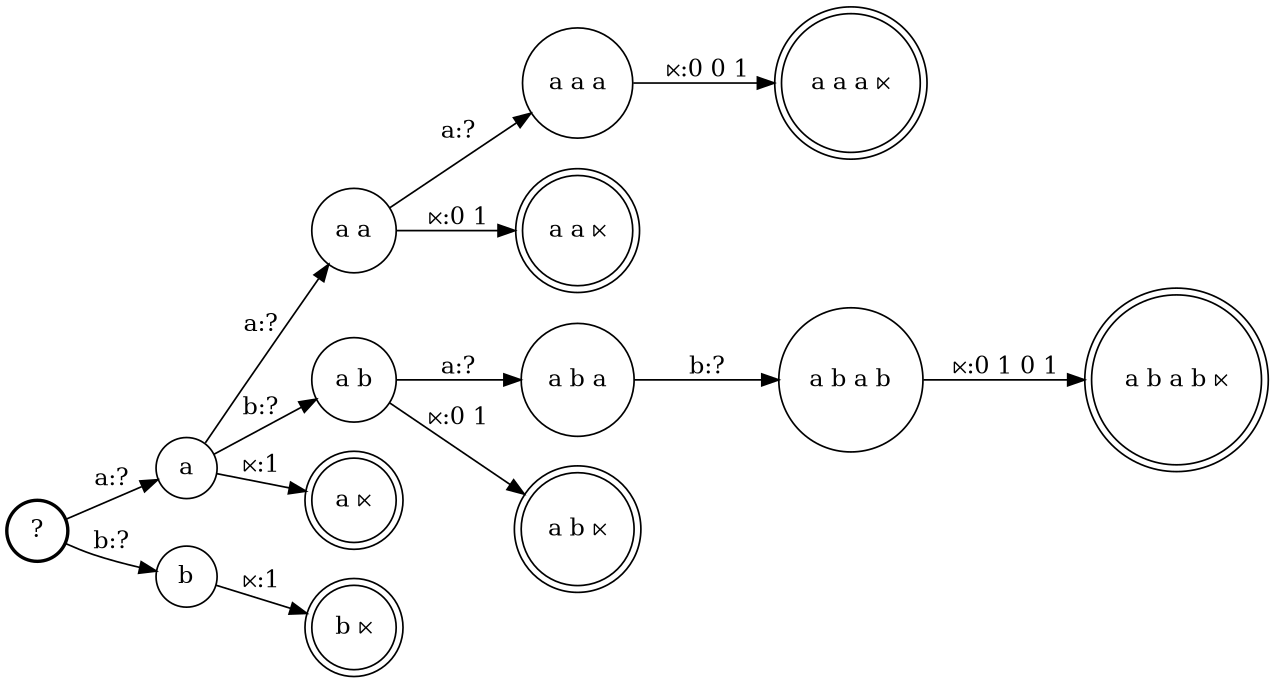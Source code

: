 digraph FST {
rankdir = LR;
size = "8.5,11";
center = 1;
orientation = Portrait;
ranksep = "0.4";
nodesep = "0.25";
0 [label = "?", shape = circle, style = bold, fontsize = 14]
	0 -> 1 [label = "a:?", fontsize = 14];
	0 -> 2 [label = "b:?", fontsize = 14];
1 [label = "a", shape = circle, style = solid, fontsize = 14]
	1 -> 3 [label = "a:?", fontsize = 14];
	1 -> 4 [label = "b:?", fontsize = 14];
	1 -> 8 [label = "⋉:1", fontsize = 14];
2 [label = "b", shape = circle, style = solid, fontsize = 14]
	2 -> 9 [label = "⋉:1", fontsize = 14];
3 [label = "a a", shape = circle, style = solid, fontsize = 14]
	3 -> 5 [label = "a:?", fontsize = 14];
	3 -> 10 [label = "⋉:0 1", fontsize = 14];
4 [label = "a b", shape = circle, style = solid, fontsize = 14]
	4 -> 6 [label = "a:?", fontsize = 14];
	4 -> 11 [label = "⋉:0 1", fontsize = 14];
5 [label = "a a a", shape = circle, style = solid, fontsize = 14]
	5 -> 12 [label = "⋉:0 0 1", fontsize = 14];
6 [label = "a b a", shape = circle, style = solid, fontsize = 14]
	6 -> 7 [label = "b:?", fontsize = 14];
7 [label = "a b a b", shape = circle, style = solid, fontsize = 14]
	7 -> 13 [label = "⋉:0 1 0 1", fontsize = 14];
8 [label = "a ⋉", shape = doublecircle, style = solid, fontsize = 14]
9 [label = "b ⋉", shape = doublecircle, style = solid, fontsize = 14]
10 [label = "a a ⋉", shape = doublecircle, style = solid, fontsize = 14]
11 [label = "a b ⋉", shape = doublecircle, style = solid, fontsize = 14]
12 [label = "a a a ⋉", shape = doublecircle, style = solid, fontsize = 14]
13 [label = "a b a b ⋉", shape = doublecircle, style = solid, fontsize = 14]
}
